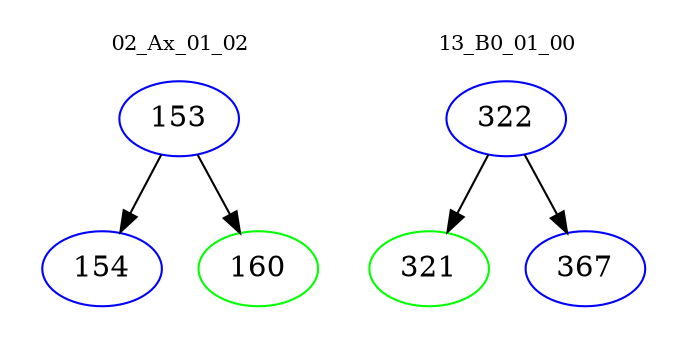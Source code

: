digraph{
subgraph cluster_0 {
color = white
label = "02_Ax_01_02";
fontsize=10;
T0_153 [label="153", color="blue"]
T0_153 -> T0_154 [color="black"]
T0_154 [label="154", color="blue"]
T0_153 -> T0_160 [color="black"]
T0_160 [label="160", color="green"]
}
subgraph cluster_1 {
color = white
label = "13_B0_01_00";
fontsize=10;
T1_322 [label="322", color="blue"]
T1_322 -> T1_321 [color="black"]
T1_321 [label="321", color="green"]
T1_322 -> T1_367 [color="black"]
T1_367 [label="367", color="blue"]
}
}
